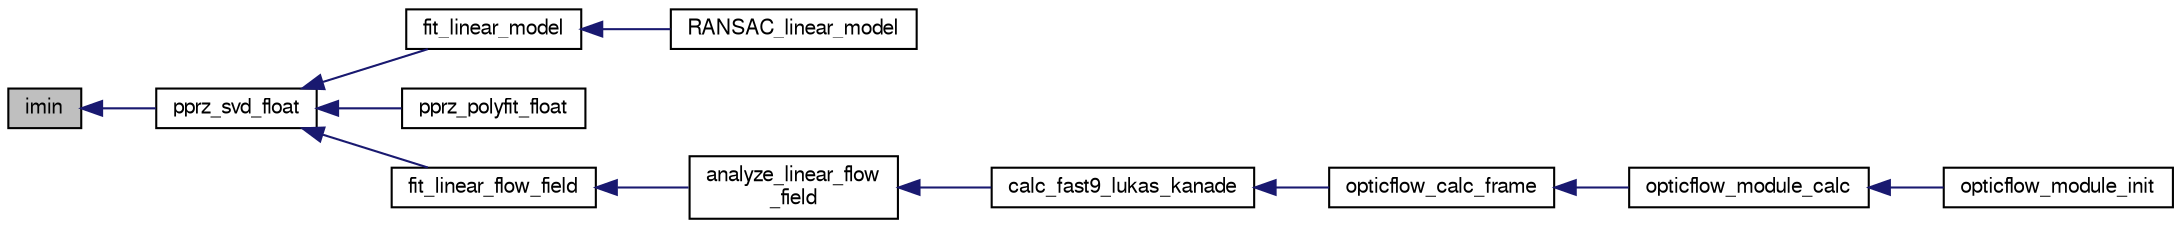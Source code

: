 digraph "imin"
{
  edge [fontname="FreeSans",fontsize="10",labelfontname="FreeSans",labelfontsize="10"];
  node [fontname="FreeSans",fontsize="10",shape=record];
  rankdir="LR";
  Node1 [label="imin",height=0.2,width=0.4,color="black", fillcolor="grey75", style="filled", fontcolor="black"];
  Node1 -> Node2 [dir="back",color="midnightblue",fontsize="10",style="solid",fontname="FreeSans"];
  Node2 [label="pprz_svd_float",height=0.2,width=0.4,color="black", fillcolor="white", style="filled",URL="$pprz__matrix__decomp__float_8h.html#a9ef015d22c1f50265978a23b21d13e8a",tooltip="SVD decomposition. "];
  Node2 -> Node3 [dir="back",color="midnightblue",fontsize="10",style="solid",fontname="FreeSans"];
  Node3 [label="fit_linear_model",height=0.2,width=0.4,color="black", fillcolor="white", style="filled",URL="$pprz__matrix__decomp__float_8h.html#a54d06c0137ebee41d0d006d2889ae643",tooltip="Fit a linear model from samples to target values. "];
  Node3 -> Node4 [dir="back",color="midnightblue",fontsize="10",style="solid",fontname="FreeSans"];
  Node4 [label="RANSAC_linear_model",height=0.2,width=0.4,color="black", fillcolor="white", style="filled",URL="$RANSAC_8h.html#ac3c27768c4b278317c7ce1f29d5b0b2d",tooltip="Perform RANSAC to fit a linear model. "];
  Node2 -> Node5 [dir="back",color="midnightblue",fontsize="10",style="solid",fontname="FreeSans"];
  Node5 [label="pprz_polyfit_float",height=0.2,width=0.4,color="black", fillcolor="white", style="filled",URL="$pprz__polyfit__float_8h.html#abfdb5a4da651dc25d7361010d48ea2fa",tooltip="Polynomial regression. "];
  Node2 -> Node6 [dir="back",color="midnightblue",fontsize="10",style="solid",fontname="FreeSans"];
  Node6 [label="fit_linear_flow_field",height=0.2,width=0.4,color="black", fillcolor="white", style="filled",URL="$linear__flow__fit_8h.html#a4a796ceb3a2c8c6ee52e0f80d7306ced",tooltip="Analyze a linear flow field, retrieving information such as divergence, surface roughness, focus of expansion, etc. "];
  Node6 -> Node7 [dir="back",color="midnightblue",fontsize="10",style="solid",fontname="FreeSans"];
  Node7 [label="analyze_linear_flow\l_field",height=0.2,width=0.4,color="black", fillcolor="white", style="filled",URL="$linear__flow__fit_8h.html#ac1c609f9975078816d4dd4862d94833b",tooltip="Analyze a linear flow field, retrieving information such as divergence, surface roughness, focus of expansion, etc. "];
  Node7 -> Node8 [dir="back",color="midnightblue",fontsize="10",style="solid",fontname="FreeSans"];
  Node8 [label="calc_fast9_lukas_kanade",height=0.2,width=0.4,color="black", fillcolor="white", style="filled",URL="$opticflow__calculator_8h.html#a3edff14cc7f95b5202ba6841a12dfed3",tooltip="Run the optical flow with fast9 and lukaskanade on a new image frame. "];
  Node8 -> Node9 [dir="back",color="midnightblue",fontsize="10",style="solid",fontname="FreeSans"];
  Node9 [label="opticflow_calc_frame",height=0.2,width=0.4,color="black", fillcolor="white", style="filled",URL="$opticflow__calculator_8h.html#a89e51af8fe5a0f534193635d181a2086",tooltip="Run the optical flow on a new image frame. "];
  Node9 -> Node10 [dir="back",color="midnightblue",fontsize="10",style="solid",fontname="FreeSans"];
  Node10 [label="opticflow_module_calc",height=0.2,width=0.4,color="black", fillcolor="white", style="filled",URL="$opticflow__module_8c.html#adb417544fc559b45532524416ce59953",tooltip="The main optical flow calculation thread. "];
  Node10 -> Node11 [dir="back",color="midnightblue",fontsize="10",style="solid",fontname="FreeSans"];
  Node11 [label="opticflow_module_init",height=0.2,width=0.4,color="black", fillcolor="white", style="filled",URL="$opticflow__module_8h.html#a6026660ee86fbb1f72bada581386e6d9",tooltip="Initialize the optical flow module for the bottom camera. "];
}
